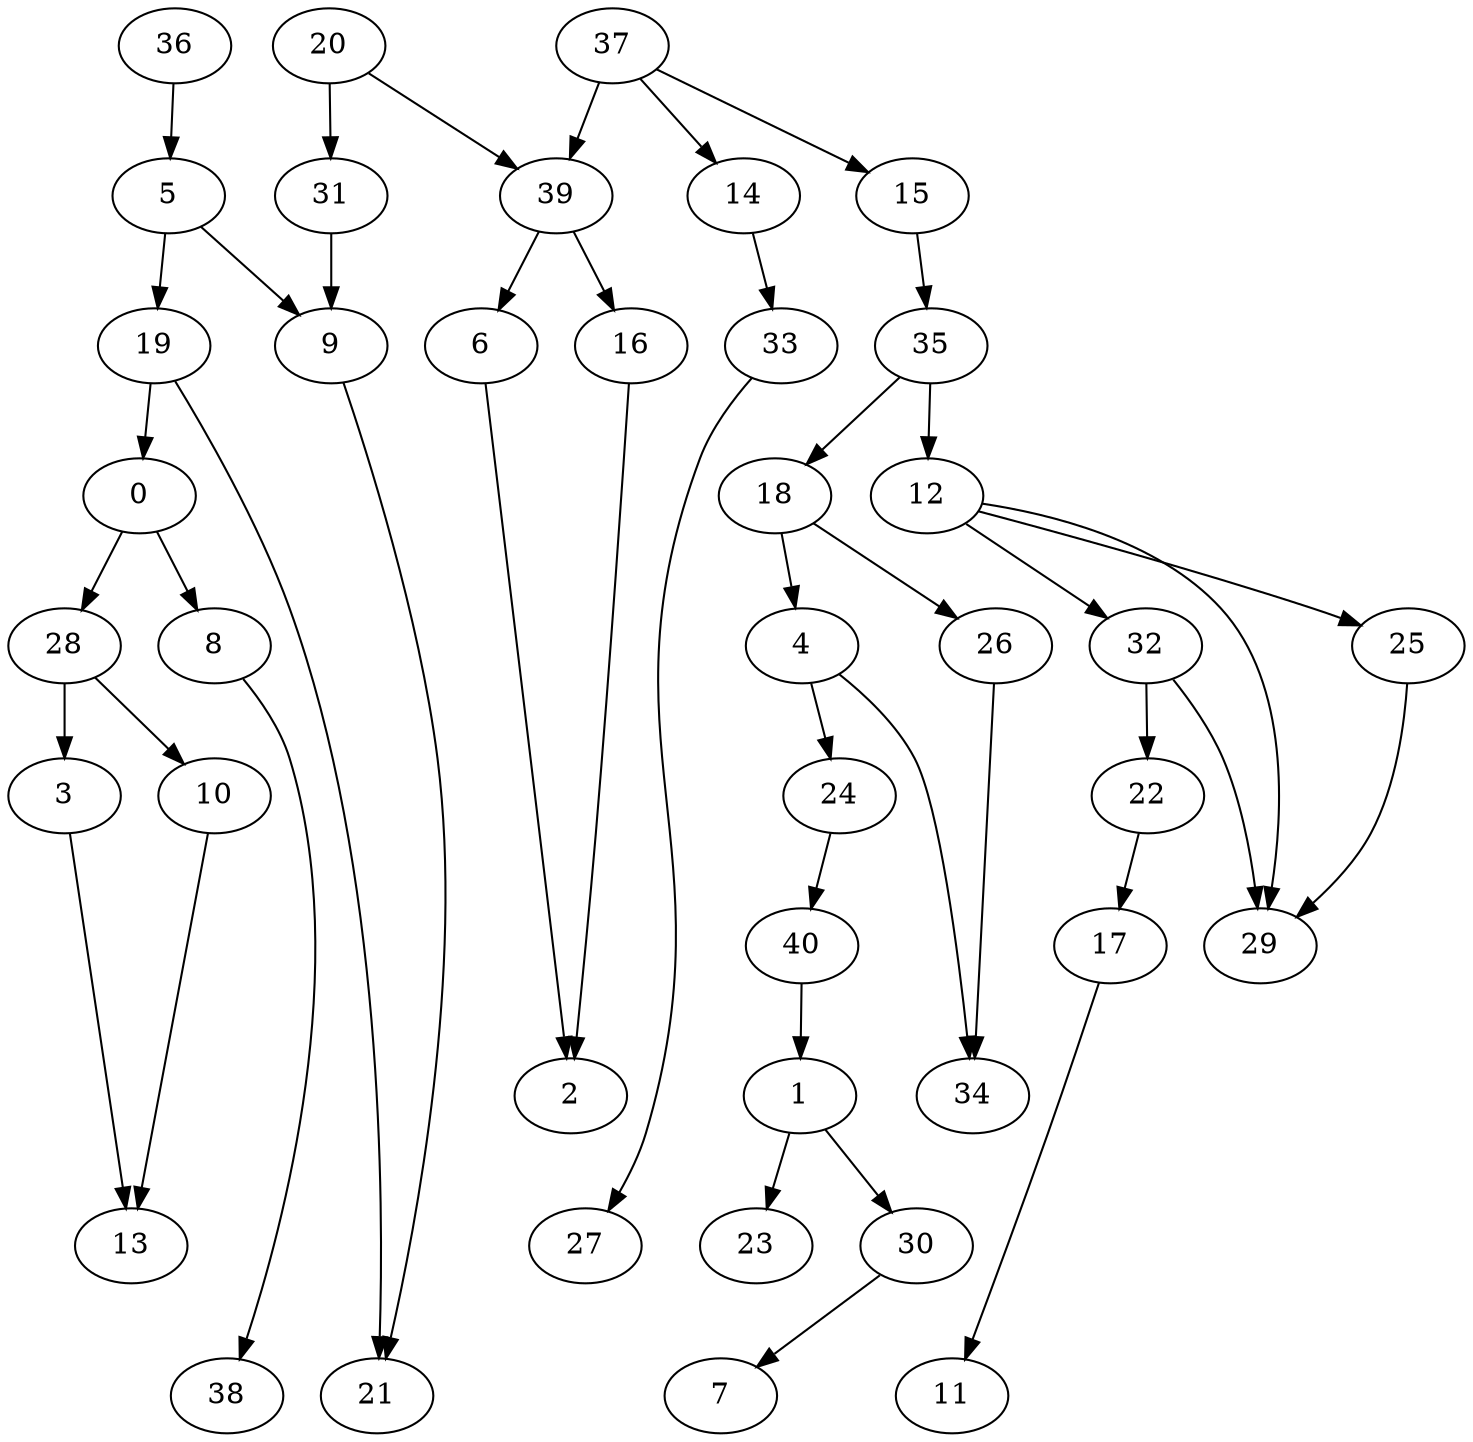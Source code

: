 digraph g {
0;
1;
2;
3;
4;
5;
6;
7;
8;
9;
10;
11;
12;
13;
14;
15;
16;
17;
18;
19;
20;
21;
22;
23;
24;
25;
26;
27;
28;
29;
30;
31;
32;
33;
34;
35;
36;
37;
38;
39;
40;
0 -> 8 [weight=0];
0 -> 28 [weight=0];
1 -> 23 [weight=0];
1 -> 30 [weight=0];
3 -> 13 [weight=0];
4 -> 24 [weight=0];
4 -> 34 [weight=0];
5 -> 9 [weight=0];
5 -> 19 [weight=0];
6 -> 2 [weight=0];
8 -> 38 [weight=0];
9 -> 21 [weight=0];
10 -> 13 [weight=0];
12 -> 25 [weight=0];
12 -> 32 [weight=0];
12 -> 29 [weight=0];
14 -> 33 [weight=0];
15 -> 35 [weight=0];
16 -> 2 [weight=0];
17 -> 11 [weight=0];
18 -> 4 [weight=0];
18 -> 26 [weight=0];
19 -> 0 [weight=0];
19 -> 21 [weight=0];
20 -> 39 [weight=0];
20 -> 31 [weight=0];
22 -> 17 [weight=0];
24 -> 40 [weight=0];
25 -> 29 [weight=0];
26 -> 34 [weight=0];
28 -> 3 [weight=0];
28 -> 10 [weight=0];
30 -> 7 [weight=0];
31 -> 9 [weight=0];
32 -> 29 [weight=0];
32 -> 22 [weight=0];
33 -> 27 [weight=0];
35 -> 12 [weight=0];
35 -> 18 [weight=0];
36 -> 5 [weight=0];
37 -> 39 [weight=0];
37 -> 14 [weight=0];
37 -> 15 [weight=0];
39 -> 6 [weight=0];
39 -> 16 [weight=0];
40 -> 1 [weight=0];
}
